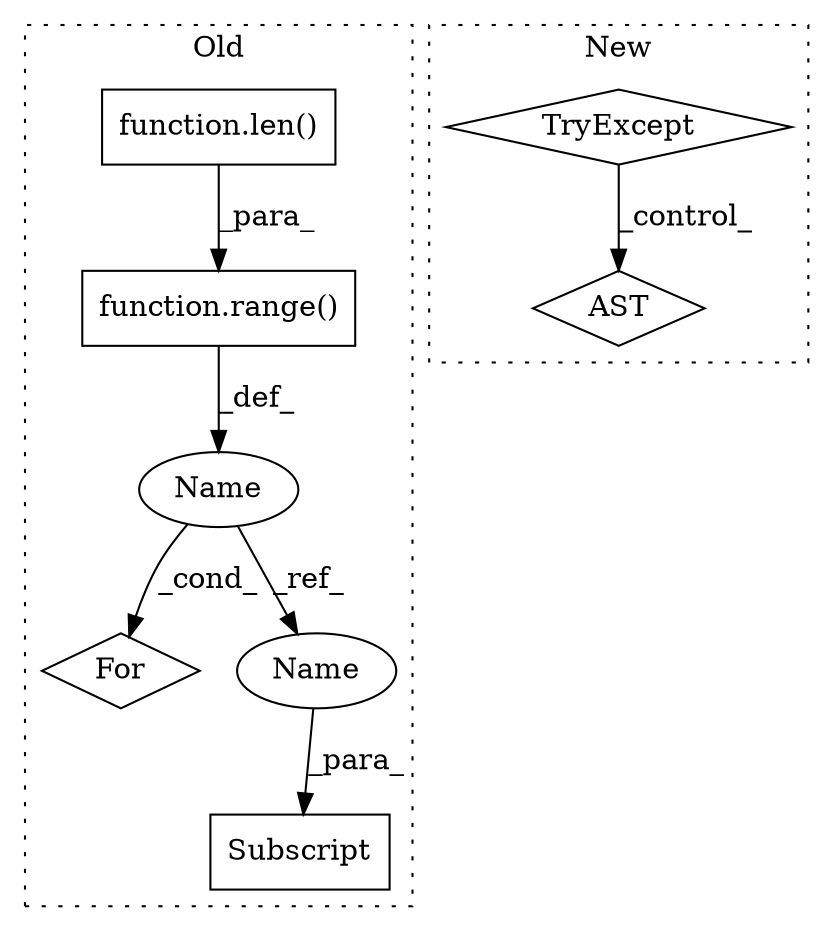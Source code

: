 digraph G {
subgraph cluster0 {
1 [label="function.range()" a="75" s="2229,2245" l="6,1" shape="box"];
4 [label="For" a="107" s="2220,2246" l="4,14" shape="diamond"];
5 [label="Name" a="87" s="2224" l="1" shape="ellipse"];
6 [label="Subscript" a="63" s="2263,0" l="8,0" shape="box"];
7 [label="function.len()" a="75" s="2235,2244" l="4,1" shape="box"];
8 [label="Name" a="87" s="2269" l="1" shape="ellipse"];
label = "Old";
style="dotted";
}
subgraph cluster1 {
2 [label="TryExcept" a="71" s="2623" l="21" shape="diamond"];
3 [label="AST" a="2" s="3361,0" l="7,0" shape="diamond"];
label = "New";
style="dotted";
}
1 -> 5 [label="_def_"];
2 -> 3 [label="_control_"];
5 -> 4 [label="_cond_"];
5 -> 8 [label="_ref_"];
7 -> 1 [label="_para_"];
8 -> 6 [label="_para_"];
}